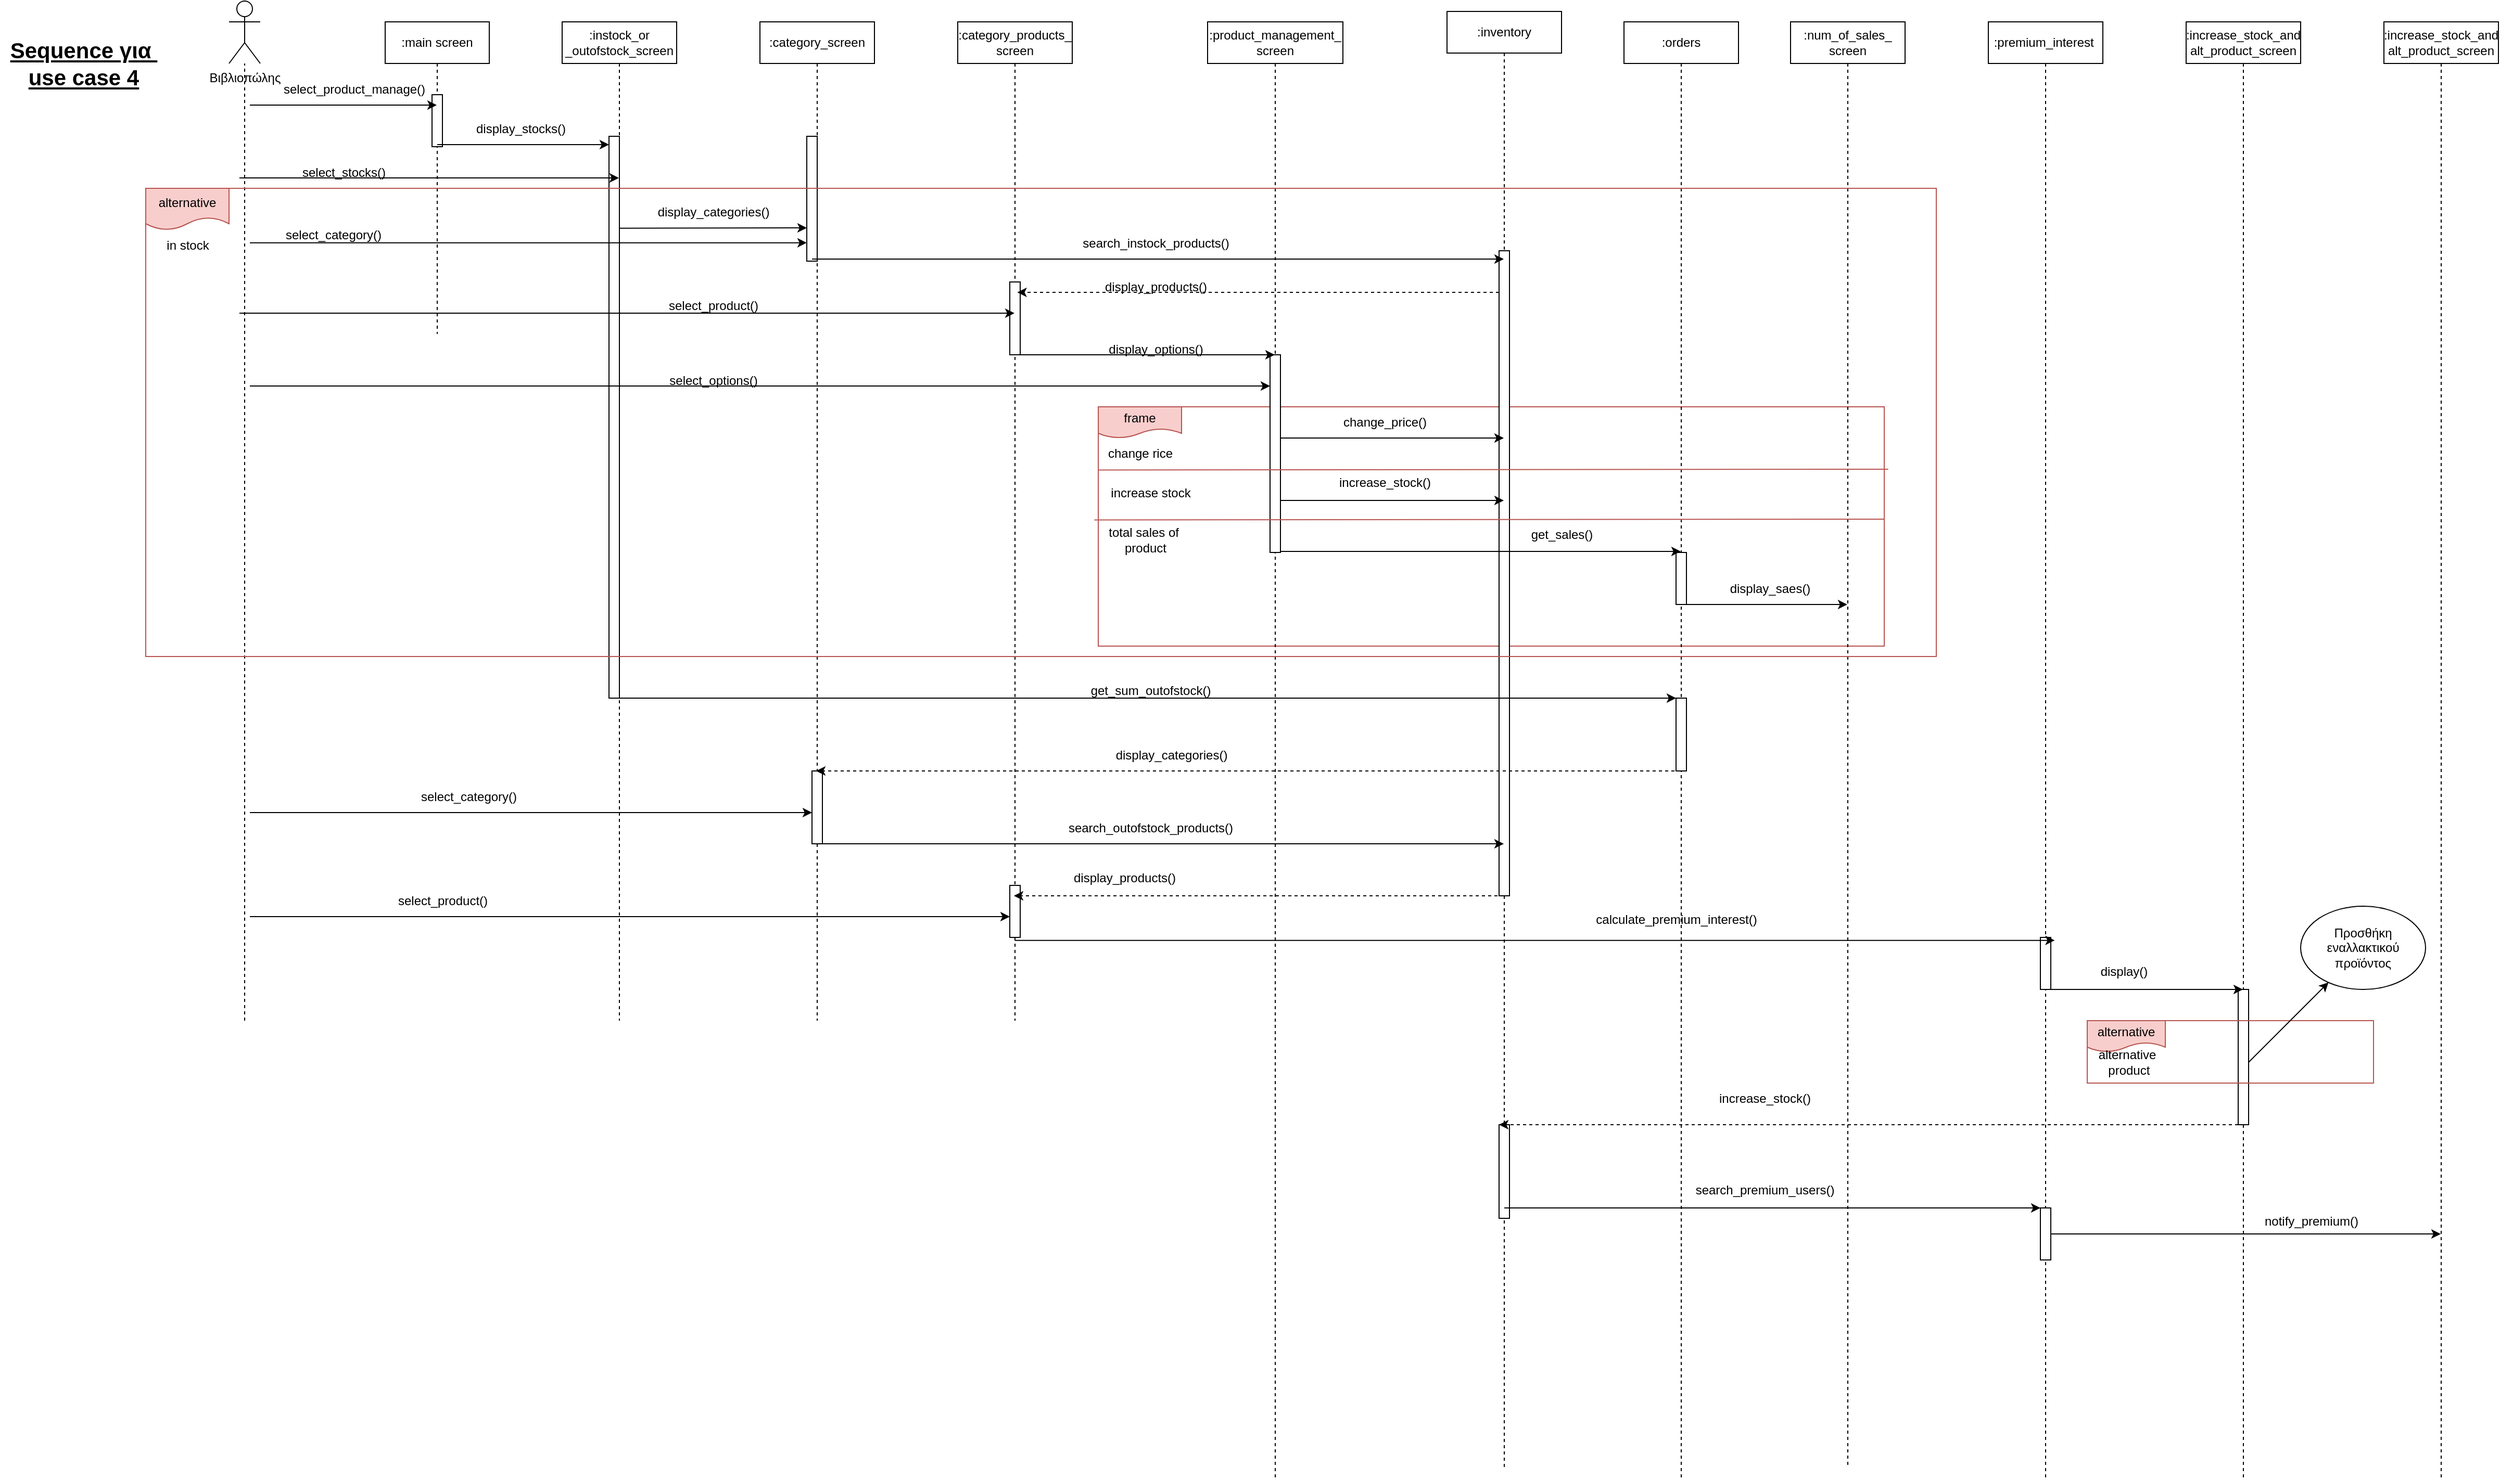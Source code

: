 <mxfile version="24.3.1" type="google">
  <diagram name="Page-1" id="2YBvvXClWsGukQMizWep">
    <mxGraphModel grid="1" page="1" gridSize="10" guides="1" tooltips="1" connect="1" arrows="1" fold="1" pageScale="1" pageWidth="850" pageHeight="1100" math="0" shadow="0">
      <root>
        <mxCell id="0" />
        <mxCell id="1" parent="0" />
        <mxCell id="bQdowKe8SfnFWz4h0gr3-12" value="" style="whiteSpace=wrap;html=1;fillColor=none;strokeColor=#B85450;" vertex="1" parent="1">
          <mxGeometry x="775" y="410" width="755" height="230" as="geometry" />
        </mxCell>
        <mxCell id="o919sSfNsZ3C_A49CXn7-11" value="" style="edgeStyle=elbowEdgeStyle;rounded=0;orthogonalLoop=1;jettySize=auto;html=1;elbow=vertical;curved=0;" edge="1" parent="1">
          <mxGeometry relative="1" as="geometry">
            <mxPoint x="310" y="238.33" as="sourcePoint" />
            <mxPoint x="495" y="237.997" as="targetPoint" />
          </mxGeometry>
        </mxCell>
        <mxCell id="aM9ryv3xv72pqoxQDRHE-1" value=":main screen" style="shape=umlLifeline;perimeter=lifelinePerimeter;whiteSpace=wrap;html=1;container=0;dropTarget=0;collapsible=0;recursiveResize=0;outlineConnect=0;portConstraint=eastwest;newEdgeStyle={&quot;edgeStyle&quot;:&quot;elbowEdgeStyle&quot;,&quot;elbow&quot;:&quot;vertical&quot;,&quot;curved&quot;:0,&quot;rounded&quot;:0};" vertex="1" parent="1">
          <mxGeometry x="90" y="40" width="100" height="300" as="geometry" />
        </mxCell>
        <mxCell id="aM9ryv3xv72pqoxQDRHE-2" value="" style="html=1;points=[];perimeter=orthogonalPerimeter;outlineConnect=0;targetShapes=umlLifeline;portConstraint=eastwest;newEdgeStyle={&quot;edgeStyle&quot;:&quot;elbowEdgeStyle&quot;,&quot;elbow&quot;:&quot;vertical&quot;,&quot;curved&quot;:0,&quot;rounded&quot;:0};" vertex="1" parent="aM9ryv3xv72pqoxQDRHE-1">
          <mxGeometry x="45" y="70" width="10" height="50" as="geometry" />
        </mxCell>
        <mxCell id="aM9ryv3xv72pqoxQDRHE-5" value=":instock_or&lt;div&gt;_outofstock_screen&lt;/div&gt;" style="shape=umlLifeline;perimeter=lifelinePerimeter;whiteSpace=wrap;html=1;container=0;dropTarget=0;collapsible=0;recursiveResize=0;outlineConnect=0;portConstraint=eastwest;newEdgeStyle={&quot;edgeStyle&quot;:&quot;elbowEdgeStyle&quot;,&quot;elbow&quot;:&quot;vertical&quot;,&quot;curved&quot;:0,&quot;rounded&quot;:0};" vertex="1" parent="1">
          <mxGeometry x="260" y="40" width="110" height="960" as="geometry" />
        </mxCell>
        <mxCell id="aM9ryv3xv72pqoxQDRHE-6" value="" style="html=1;points=[];perimeter=orthogonalPerimeter;outlineConnect=0;targetShapes=umlLifeline;portConstraint=eastwest;newEdgeStyle={&quot;edgeStyle&quot;:&quot;elbowEdgeStyle&quot;,&quot;elbow&quot;:&quot;vertical&quot;,&quot;curved&quot;:0,&quot;rounded&quot;:0};" vertex="1" parent="aM9ryv3xv72pqoxQDRHE-5">
          <mxGeometry x="45" y="110" width="10" height="540" as="geometry" />
        </mxCell>
        <mxCell id="o919sSfNsZ3C_A49CXn7-1" value="Βιβλιοπώλης" style="shape=umlActor;verticalLabelPosition=bottom;verticalAlign=top;html=1;outlineConnect=0;" vertex="1" parent="1">
          <mxGeometry x="-60" y="20" width="30" height="60" as="geometry" />
        </mxCell>
        <mxCell id="o919sSfNsZ3C_A49CXn7-4" value="" style="endArrow=none;dashed=1;html=1;rounded=0;" edge="1" parent="1" target="o919sSfNsZ3C_A49CXn7-1">
          <mxGeometry width="50" height="50" relative="1" as="geometry">
            <mxPoint x="-45" y="1000" as="sourcePoint" />
            <mxPoint x="-40" y="120" as="targetPoint" />
          </mxGeometry>
        </mxCell>
        <mxCell id="o919sSfNsZ3C_A49CXn7-5" value="" style="edgeStyle=none;orthogonalLoop=1;jettySize=auto;html=1;rounded=0;" edge="1" parent="1" target="aM9ryv3xv72pqoxQDRHE-1">
          <mxGeometry width="100" relative="1" as="geometry">
            <mxPoint x="-40" y="120" as="sourcePoint" />
            <mxPoint x="60" y="120" as="targetPoint" />
            <Array as="points" />
          </mxGeometry>
        </mxCell>
        <mxCell id="o919sSfNsZ3C_A49CXn7-6" value="select_product_manage()" style="text;html=1;align=center;verticalAlign=middle;resizable=0;points=[];autosize=1;strokeColor=none;fillColor=none;" vertex="1" parent="1">
          <mxGeometry x="-20" y="90" width="160" height="30" as="geometry" />
        </mxCell>
        <mxCell id="o919sSfNsZ3C_A49CXn7-7" value="display_stocks()" style="text;html=1;align=center;verticalAlign=middle;resizable=0;points=[];autosize=1;strokeColor=none;fillColor=none;" vertex="1" parent="1">
          <mxGeometry x="165" y="128" width="110" height="30" as="geometry" />
        </mxCell>
        <mxCell id="o919sSfNsZ3C_A49CXn7-8" value="" style="edgeStyle=none;orthogonalLoop=1;jettySize=auto;html=1;rounded=0;" edge="1" parent="1" target="aM9ryv3xv72pqoxQDRHE-6">
          <mxGeometry width="100" relative="1" as="geometry">
            <mxPoint x="140" y="158" as="sourcePoint" />
            <mxPoint x="240" y="158" as="targetPoint" />
            <Array as="points" />
          </mxGeometry>
        </mxCell>
        <mxCell id="o919sSfNsZ3C_A49CXn7-9" value="" style="edgeStyle=none;orthogonalLoop=1;jettySize=auto;html=1;rounded=0;" edge="1" parent="1" target="aM9ryv3xv72pqoxQDRHE-5">
          <mxGeometry width="100" relative="1" as="geometry">
            <mxPoint x="-50" y="190" as="sourcePoint" />
            <mxPoint x="120" y="190" as="targetPoint" />
            <Array as="points" />
          </mxGeometry>
        </mxCell>
        <mxCell id="o919sSfNsZ3C_A49CXn7-10" value="select_stocks()" style="text;html=1;align=center;verticalAlign=middle;resizable=0;points=[];autosize=1;strokeColor=none;fillColor=none;" vertex="1" parent="1">
          <mxGeometry y="170" width="100" height="30" as="geometry" />
        </mxCell>
        <mxCell id="o919sSfNsZ3C_A49CXn7-12" value="&lt;div&gt;:category_screen&lt;/div&gt;" style="shape=umlLifeline;perimeter=lifelinePerimeter;whiteSpace=wrap;html=1;container=0;dropTarget=0;collapsible=0;recursiveResize=0;outlineConnect=0;portConstraint=eastwest;newEdgeStyle={&quot;edgeStyle&quot;:&quot;elbowEdgeStyle&quot;,&quot;elbow&quot;:&quot;vertical&quot;,&quot;curved&quot;:0,&quot;rounded&quot;:0};" vertex="1" parent="1">
          <mxGeometry x="450" y="40" width="110" height="960" as="geometry" />
        </mxCell>
        <mxCell id="o919sSfNsZ3C_A49CXn7-13" value="" style="html=1;points=[];perimeter=orthogonalPerimeter;outlineConnect=0;targetShapes=umlLifeline;portConstraint=eastwest;newEdgeStyle={&quot;edgeStyle&quot;:&quot;elbowEdgeStyle&quot;,&quot;elbow&quot;:&quot;vertical&quot;,&quot;curved&quot;:0,&quot;rounded&quot;:0};" vertex="1" parent="o919sSfNsZ3C_A49CXn7-12">
          <mxGeometry x="45" y="110" width="10" height="120" as="geometry" />
        </mxCell>
        <mxCell id="bQdowKe8SfnFWz4h0gr3-25" value="" style="html=1;points=[];perimeter=orthogonalPerimeter;outlineConnect=0;targetShapes=umlLifeline;portConstraint=eastwest;newEdgeStyle={&quot;edgeStyle&quot;:&quot;elbowEdgeStyle&quot;,&quot;elbow&quot;:&quot;vertical&quot;,&quot;curved&quot;:0,&quot;rounded&quot;:0};" vertex="1" parent="o919sSfNsZ3C_A49CXn7-12">
          <mxGeometry x="50" y="720" width="10" height="70" as="geometry" />
        </mxCell>
        <mxCell id="o919sSfNsZ3C_A49CXn7-15" value="display_categories()" style="text;html=1;align=center;verticalAlign=middle;resizable=0;points=[];autosize=1;strokeColor=none;fillColor=none;" vertex="1" parent="1">
          <mxGeometry x="340" y="208" width="130" height="30" as="geometry" />
        </mxCell>
        <mxCell id="o919sSfNsZ3C_A49CXn7-16" value="" style="edgeStyle=none;orthogonalLoop=1;jettySize=auto;html=1;rounded=0;" edge="1" parent="1">
          <mxGeometry width="100" relative="1" as="geometry">
            <mxPoint x="-40" y="252.33" as="sourcePoint" />
            <mxPoint x="495" y="252.33" as="targetPoint" />
            <Array as="points" />
          </mxGeometry>
        </mxCell>
        <mxCell id="o919sSfNsZ3C_A49CXn7-17" value="select_category()" style="text;html=1;align=center;verticalAlign=middle;resizable=0;points=[];autosize=1;strokeColor=none;fillColor=none;" vertex="1" parent="1">
          <mxGeometry x="-20" y="230" width="120" height="30" as="geometry" />
        </mxCell>
        <mxCell id="o919sSfNsZ3C_A49CXn7-18" value="&lt;div&gt;:category_products_&lt;/div&gt;&lt;div&gt;screen&lt;/div&gt;" style="shape=umlLifeline;perimeter=lifelinePerimeter;whiteSpace=wrap;html=1;container=0;dropTarget=0;collapsible=0;recursiveResize=0;outlineConnect=0;portConstraint=eastwest;newEdgeStyle={&quot;edgeStyle&quot;:&quot;elbowEdgeStyle&quot;,&quot;elbow&quot;:&quot;vertical&quot;,&quot;curved&quot;:0,&quot;rounded&quot;:0};" vertex="1" parent="1">
          <mxGeometry x="640" y="40" width="110" height="960" as="geometry" />
        </mxCell>
        <mxCell id="o919sSfNsZ3C_A49CXn7-19" value="" style="html=1;points=[];perimeter=orthogonalPerimeter;outlineConnect=0;targetShapes=umlLifeline;portConstraint=eastwest;newEdgeStyle={&quot;edgeStyle&quot;:&quot;elbowEdgeStyle&quot;,&quot;elbow&quot;:&quot;vertical&quot;,&quot;curved&quot;:0,&quot;rounded&quot;:0};" vertex="1" parent="o919sSfNsZ3C_A49CXn7-18">
          <mxGeometry x="50" y="250" width="10" height="70" as="geometry" />
        </mxCell>
        <mxCell id="bQdowKe8SfnFWz4h0gr3-34" value="" style="html=1;points=[];perimeter=orthogonalPerimeter;outlineConnect=0;targetShapes=umlLifeline;portConstraint=eastwest;newEdgeStyle={&quot;edgeStyle&quot;:&quot;elbowEdgeStyle&quot;,&quot;elbow&quot;:&quot;vertical&quot;,&quot;curved&quot;:0,&quot;rounded&quot;:0};" vertex="1" parent="o919sSfNsZ3C_A49CXn7-18">
          <mxGeometry x="50" y="830" width="10" height="50" as="geometry" />
        </mxCell>
        <mxCell id="o919sSfNsZ3C_A49CXn7-21" value="&lt;div&gt;:product_management_&lt;/div&gt;&lt;div&gt;screen&lt;/div&gt;" style="shape=umlLifeline;perimeter=lifelinePerimeter;whiteSpace=wrap;html=1;container=0;dropTarget=0;collapsible=0;recursiveResize=0;outlineConnect=0;portConstraint=eastwest;newEdgeStyle={&quot;edgeStyle&quot;:&quot;elbowEdgeStyle&quot;,&quot;elbow&quot;:&quot;vertical&quot;,&quot;curved&quot;:0,&quot;rounded&quot;:0};" vertex="1" parent="1">
          <mxGeometry x="880" y="40" width="130" height="1400" as="geometry" />
        </mxCell>
        <mxCell id="o919sSfNsZ3C_A49CXn7-22" value="" style="html=1;points=[];perimeter=orthogonalPerimeter;outlineConnect=0;targetShapes=umlLifeline;portConstraint=eastwest;newEdgeStyle={&quot;edgeStyle&quot;:&quot;elbowEdgeStyle&quot;,&quot;elbow&quot;:&quot;vertical&quot;,&quot;curved&quot;:0,&quot;rounded&quot;:0};" vertex="1" parent="o919sSfNsZ3C_A49CXn7-21">
          <mxGeometry x="60" y="320" width="10" height="190" as="geometry" />
        </mxCell>
        <mxCell id="o919sSfNsZ3C_A49CXn7-24" value="&lt;div&gt;:inventory&lt;/div&gt;" style="shape=umlLifeline;perimeter=lifelinePerimeter;whiteSpace=wrap;html=1;container=0;dropTarget=0;collapsible=0;recursiveResize=0;outlineConnect=0;portConstraint=eastwest;newEdgeStyle={&quot;edgeStyle&quot;:&quot;elbowEdgeStyle&quot;,&quot;elbow&quot;:&quot;vertical&quot;,&quot;curved&quot;:0,&quot;rounded&quot;:0};" vertex="1" parent="1">
          <mxGeometry x="1110" y="30" width="110" height="1400" as="geometry" />
        </mxCell>
        <mxCell id="o919sSfNsZ3C_A49CXn7-25" value="" style="html=1;points=[];perimeter=orthogonalPerimeter;outlineConnect=0;targetShapes=umlLifeline;portConstraint=eastwest;newEdgeStyle={&quot;edgeStyle&quot;:&quot;elbowEdgeStyle&quot;,&quot;elbow&quot;:&quot;vertical&quot;,&quot;curved&quot;:0,&quot;rounded&quot;:0};" vertex="1" parent="o919sSfNsZ3C_A49CXn7-24">
          <mxGeometry x="50" y="230" width="10" height="620" as="geometry" />
        </mxCell>
        <mxCell id="bQdowKe8SfnFWz4h0gr3-56" value="" style="html=1;points=[];perimeter=orthogonalPerimeter;outlineConnect=0;targetShapes=umlLifeline;portConstraint=eastwest;newEdgeStyle={&quot;edgeStyle&quot;:&quot;elbowEdgeStyle&quot;,&quot;elbow&quot;:&quot;vertical&quot;,&quot;curved&quot;:0,&quot;rounded&quot;:0};" vertex="1" parent="o919sSfNsZ3C_A49CXn7-24">
          <mxGeometry x="50" y="1070" width="10" height="90" as="geometry" />
        </mxCell>
        <mxCell id="o919sSfNsZ3C_A49CXn7-27" value="" style="edgeStyle=none;orthogonalLoop=1;jettySize=auto;html=1;rounded=0;" edge="1" parent="1">
          <mxGeometry width="100" relative="1" as="geometry">
            <mxPoint x="500" y="268" as="sourcePoint" />
            <mxPoint x="1164.5" y="268" as="targetPoint" />
            <Array as="points" />
          </mxGeometry>
        </mxCell>
        <mxCell id="o919sSfNsZ3C_A49CXn7-28" value="search_instock_products()" style="text;html=1;align=center;verticalAlign=middle;resizable=0;points=[];autosize=1;strokeColor=none;fillColor=none;" vertex="1" parent="1">
          <mxGeometry x="750" y="238" width="160" height="30" as="geometry" />
        </mxCell>
        <mxCell id="o919sSfNsZ3C_A49CXn7-29" value="" style="edgeStyle=none;orthogonalLoop=1;jettySize=auto;html=1;rounded=0;dashed=1;" edge="1" parent="1" source="o919sSfNsZ3C_A49CXn7-25">
          <mxGeometry width="100" relative="1" as="geometry">
            <mxPoint x="1072.75" y="300" as="sourcePoint" />
            <mxPoint x="697.25" y="300" as="targetPoint" />
            <Array as="points" />
          </mxGeometry>
        </mxCell>
        <mxCell id="o919sSfNsZ3C_A49CXn7-30" value="display_products()" style="text;html=1;align=center;verticalAlign=middle;resizable=0;points=[];autosize=1;strokeColor=none;fillColor=none;" vertex="1" parent="1">
          <mxGeometry x="770" y="280" width="120" height="30" as="geometry" />
        </mxCell>
        <mxCell id="o919sSfNsZ3C_A49CXn7-31" value="" style="edgeStyle=none;orthogonalLoop=1;jettySize=auto;html=1;rounded=0;" edge="1" parent="1" target="o919sSfNsZ3C_A49CXn7-18">
          <mxGeometry width="100" relative="1" as="geometry">
            <mxPoint x="-50" y="320" as="sourcePoint" />
            <mxPoint x="490" y="320" as="targetPoint" />
            <Array as="points" />
          </mxGeometry>
        </mxCell>
        <mxCell id="o919sSfNsZ3C_A49CXn7-32" value="select_product()" style="text;html=1;align=center;verticalAlign=middle;resizable=0;points=[];autosize=1;strokeColor=none;fillColor=none;" vertex="1" parent="1">
          <mxGeometry x="350" y="298" width="110" height="30" as="geometry" />
        </mxCell>
        <mxCell id="o919sSfNsZ3C_A49CXn7-33" value="" style="edgeStyle=none;orthogonalLoop=1;jettySize=auto;html=1;rounded=0;" edge="1" parent="1" target="o919sSfNsZ3C_A49CXn7-21">
          <mxGeometry width="100" relative="1" as="geometry">
            <mxPoint x="690" y="360" as="sourcePoint" />
            <mxPoint x="790" y="360" as="targetPoint" />
            <Array as="points" />
          </mxGeometry>
        </mxCell>
        <mxCell id="o919sSfNsZ3C_A49CXn7-34" value="display_options()" style="text;html=1;align=center;verticalAlign=middle;resizable=0;points=[];autosize=1;strokeColor=none;fillColor=none;" vertex="1" parent="1">
          <mxGeometry x="775" y="340" width="110" height="30" as="geometry" />
        </mxCell>
        <mxCell id="o919sSfNsZ3C_A49CXn7-35" value="" style="edgeStyle=none;orthogonalLoop=1;jettySize=auto;html=1;rounded=0;" edge="1" parent="1" target="o919sSfNsZ3C_A49CXn7-22">
          <mxGeometry width="100" relative="1" as="geometry">
            <mxPoint x="-40" y="390" as="sourcePoint" />
            <mxPoint x="650" y="380" as="targetPoint" />
            <Array as="points" />
          </mxGeometry>
        </mxCell>
        <mxCell id="o919sSfNsZ3C_A49CXn7-36" value="select_options()" style="text;html=1;align=center;verticalAlign=middle;resizable=0;points=[];autosize=1;strokeColor=none;fillColor=none;" vertex="1" parent="1">
          <mxGeometry x="350" y="370" width="110" height="30" as="geometry" />
        </mxCell>
        <mxCell id="o919sSfNsZ3C_A49CXn7-37" value="&lt;div&gt;:orders&lt;/div&gt;" style="shape=umlLifeline;perimeter=lifelinePerimeter;whiteSpace=wrap;html=1;container=0;dropTarget=0;collapsible=0;recursiveResize=0;outlineConnect=0;portConstraint=eastwest;newEdgeStyle={&quot;edgeStyle&quot;:&quot;elbowEdgeStyle&quot;,&quot;elbow&quot;:&quot;vertical&quot;,&quot;curved&quot;:0,&quot;rounded&quot;:0};" vertex="1" parent="1">
          <mxGeometry x="1280" y="40" width="110" height="1400" as="geometry" />
        </mxCell>
        <mxCell id="o919sSfNsZ3C_A49CXn7-38" value="" style="html=1;points=[];perimeter=orthogonalPerimeter;outlineConnect=0;targetShapes=umlLifeline;portConstraint=eastwest;newEdgeStyle={&quot;edgeStyle&quot;:&quot;elbowEdgeStyle&quot;,&quot;elbow&quot;:&quot;vertical&quot;,&quot;curved&quot;:0,&quot;rounded&quot;:0};" vertex="1" parent="o919sSfNsZ3C_A49CXn7-37">
          <mxGeometry x="50" y="510" width="10" height="50" as="geometry" />
        </mxCell>
        <mxCell id="bQdowKe8SfnFWz4h0gr3-24" value="" style="html=1;points=[];perimeter=orthogonalPerimeter;outlineConnect=0;targetShapes=umlLifeline;portConstraint=eastwest;newEdgeStyle={&quot;edgeStyle&quot;:&quot;elbowEdgeStyle&quot;,&quot;elbow&quot;:&quot;vertical&quot;,&quot;curved&quot;:0,&quot;rounded&quot;:0};" vertex="1" parent="o919sSfNsZ3C_A49CXn7-37">
          <mxGeometry x="50" y="650" width="10" height="70" as="geometry" />
        </mxCell>
        <mxCell id="o919sSfNsZ3C_A49CXn7-40" value="" style="edgeStyle=none;orthogonalLoop=1;jettySize=auto;html=1;rounded=0;" edge="1" parent="1" source="aM9ryv3xv72pqoxQDRHE-5" target="bQdowKe8SfnFWz4h0gr3-24">
          <mxGeometry width="100" relative="1" as="geometry">
            <mxPoint x="694.5" y="690" as="sourcePoint" />
            <mxPoint x="1264.5" y="690" as="targetPoint" />
            <Array as="points" />
          </mxGeometry>
        </mxCell>
        <mxCell id="o919sSfNsZ3C_A49CXn7-41" value="get_sum_outofstock()" style="text;html=1;align=center;verticalAlign=middle;resizable=0;points=[];autosize=1;strokeColor=none;fillColor=none;" vertex="1" parent="1">
          <mxGeometry x="755" y="668" width="140" height="30" as="geometry" />
        </mxCell>
        <mxCell id="bQdowKe8SfnFWz4h0gr3-1" value="" style="edgeStyle=none;orthogonalLoop=1;jettySize=auto;html=1;rounded=0;" edge="1" parent="1" target="o919sSfNsZ3C_A49CXn7-24">
          <mxGeometry width="100" relative="1" as="geometry">
            <mxPoint x="950" y="440" as="sourcePoint" />
            <mxPoint x="1050" y="440" as="targetPoint" />
            <Array as="points" />
          </mxGeometry>
        </mxCell>
        <mxCell id="bQdowKe8SfnFWz4h0gr3-2" value="change_price()" style="text;html=1;align=center;verticalAlign=middle;resizable=0;points=[];autosize=1;strokeColor=none;fillColor=none;" vertex="1" parent="1">
          <mxGeometry x="1000" y="410" width="100" height="30" as="geometry" />
        </mxCell>
        <mxCell id="bQdowKe8SfnFWz4h0gr3-3" value="" style="edgeStyle=none;orthogonalLoop=1;jettySize=auto;html=1;rounded=0;" edge="1" parent="1" target="o919sSfNsZ3C_A49CXn7-24">
          <mxGeometry width="100" relative="1" as="geometry">
            <mxPoint x="950" y="500" as="sourcePoint" />
            <mxPoint x="1050" y="500" as="targetPoint" />
            <Array as="points" />
          </mxGeometry>
        </mxCell>
        <mxCell id="bQdowKe8SfnFWz4h0gr3-4" value="increase_stock()" style="text;html=1;align=center;verticalAlign=middle;resizable=0;points=[];autosize=1;strokeColor=none;fillColor=none;" vertex="1" parent="1">
          <mxGeometry x="995" y="468" width="110" height="30" as="geometry" />
        </mxCell>
        <mxCell id="bQdowKe8SfnFWz4h0gr3-5" value="" style="edgeStyle=none;orthogonalLoop=1;jettySize=auto;html=1;rounded=0;" edge="1" parent="1" target="o919sSfNsZ3C_A49CXn7-37">
          <mxGeometry width="100" relative="1" as="geometry">
            <mxPoint x="950" y="549" as="sourcePoint" />
            <mxPoint x="1050" y="549" as="targetPoint" />
            <Array as="points" />
          </mxGeometry>
        </mxCell>
        <mxCell id="bQdowKe8SfnFWz4h0gr3-6" value="get_sales()" style="text;html=1;align=center;verticalAlign=middle;resizable=0;points=[];autosize=1;strokeColor=none;fillColor=none;" vertex="1" parent="1">
          <mxGeometry x="1180" y="518" width="80" height="30" as="geometry" />
        </mxCell>
        <mxCell id="bQdowKe8SfnFWz4h0gr3-7" value="&lt;div&gt;:num_of_sales_&lt;/div&gt;&lt;div&gt;screen&lt;/div&gt;" style="shape=umlLifeline;perimeter=lifelinePerimeter;whiteSpace=wrap;html=1;container=0;dropTarget=0;collapsible=0;recursiveResize=0;outlineConnect=0;portConstraint=eastwest;newEdgeStyle={&quot;edgeStyle&quot;:&quot;elbowEdgeStyle&quot;,&quot;elbow&quot;:&quot;vertical&quot;,&quot;curved&quot;:0,&quot;rounded&quot;:0};" vertex="1" parent="1">
          <mxGeometry x="1440" y="40" width="110" height="1390" as="geometry" />
        </mxCell>
        <mxCell id="bQdowKe8SfnFWz4h0gr3-10" value="" style="edgeStyle=none;orthogonalLoop=1;jettySize=auto;html=1;rounded=0;" edge="1" parent="1">
          <mxGeometry width="100" relative="1" as="geometry">
            <mxPoint x="1340" y="600" as="sourcePoint" />
            <mxPoint x="1494.5" y="600" as="targetPoint" />
            <Array as="points" />
          </mxGeometry>
        </mxCell>
        <mxCell id="bQdowKe8SfnFWz4h0gr3-11" value="display_saes()" style="text;html=1;align=center;verticalAlign=middle;resizable=0;points=[];autosize=1;strokeColor=none;fillColor=none;" vertex="1" parent="1">
          <mxGeometry x="1370" y="570" width="100" height="30" as="geometry" />
        </mxCell>
        <mxCell id="bQdowKe8SfnFWz4h0gr3-13" value="frame" style="shape=document;whiteSpace=wrap;html=1;boundedLbl=1;fillColor=#f8cecc;strokeColor=#b85450;" vertex="1" parent="1">
          <mxGeometry x="775" y="410" width="80" height="30" as="geometry" />
        </mxCell>
        <mxCell id="bQdowKe8SfnFWz4h0gr3-14" value="change rice" style="text;html=1;align=center;verticalAlign=middle;resizable=0;points=[];autosize=1;strokeColor=none;fillColor=none;" vertex="1" parent="1">
          <mxGeometry x="770" y="440" width="90" height="30" as="geometry" />
        </mxCell>
        <mxCell id="bQdowKe8SfnFWz4h0gr3-15" value="increase stock" style="text;html=1;align=center;verticalAlign=middle;resizable=0;points=[];autosize=1;strokeColor=none;fillColor=none;" vertex="1" parent="1">
          <mxGeometry x="775" y="478" width="100" height="30" as="geometry" />
        </mxCell>
        <mxCell id="bQdowKe8SfnFWz4h0gr3-16" value="total sales of&amp;nbsp;&lt;div&gt;product&lt;/div&gt;" style="text;html=1;align=center;verticalAlign=middle;resizable=0;points=[];autosize=1;strokeColor=none;fillColor=none;" vertex="1" parent="1">
          <mxGeometry x="775" y="518" width="90" height="40" as="geometry" />
        </mxCell>
        <mxCell id="bQdowKe8SfnFWz4h0gr3-17" value="" style="endArrow=none;html=1;rounded=0;entryX=1.005;entryY=0.301;entryDx=0;entryDy=0;entryPerimeter=0;strokeColor=#B85450;" edge="1" parent="1">
          <mxGeometry width="50" height="50" relative="1" as="geometry">
            <mxPoint x="775" y="470.77" as="sourcePoint" />
            <mxPoint x="1533.775" y="470" as="targetPoint" />
          </mxGeometry>
        </mxCell>
        <mxCell id="bQdowKe8SfnFWz4h0gr3-18" value="" style="endArrow=none;html=1;rounded=0;entryX=1.005;entryY=0.301;entryDx=0;entryDy=0;entryPerimeter=0;strokeColor=#B85450;" edge="1" parent="1">
          <mxGeometry width="50" height="50" relative="1" as="geometry">
            <mxPoint x="771.22" y="518.77" as="sourcePoint" />
            <mxPoint x="1529.995" y="518" as="targetPoint" />
          </mxGeometry>
        </mxCell>
        <mxCell id="bQdowKe8SfnFWz4h0gr3-19" value="" style="whiteSpace=wrap;html=1;fillColor=none;strokeColor=#B85450;" vertex="1" parent="1">
          <mxGeometry x="-140" y="200" width="1720" height="450" as="geometry" />
        </mxCell>
        <mxCell id="bQdowKe8SfnFWz4h0gr3-21" value="alternative" style="shape=document;whiteSpace=wrap;html=1;boundedLbl=1;fillColor=#f8cecc;strokeColor=#b85450;" vertex="1" parent="1">
          <mxGeometry x="-140" y="200" width="80" height="40" as="geometry" />
        </mxCell>
        <mxCell id="bQdowKe8SfnFWz4h0gr3-22" value="in stock" style="text;html=1;align=center;verticalAlign=middle;resizable=0;points=[];autosize=1;strokeColor=none;fillColor=none;" vertex="1" parent="1">
          <mxGeometry x="-130" y="240" width="60" height="30" as="geometry" />
        </mxCell>
        <mxCell id="bQdowKe8SfnFWz4h0gr3-26" value="" style="edgeStyle=none;orthogonalLoop=1;jettySize=auto;html=1;rounded=0;dashed=1;" edge="1" parent="1">
          <mxGeometry width="100" relative="1" as="geometry">
            <mxPoint x="1334.5" y="760" as="sourcePoint" />
            <mxPoint x="503.962" y="760" as="targetPoint" />
            <Array as="points" />
          </mxGeometry>
        </mxCell>
        <mxCell id="bQdowKe8SfnFWz4h0gr3-27" value="display_categories()" style="text;html=1;align=center;verticalAlign=middle;resizable=0;points=[];autosize=1;strokeColor=none;fillColor=none;" vertex="1" parent="1">
          <mxGeometry x="780" y="730" width="130" height="30" as="geometry" />
        </mxCell>
        <mxCell id="bQdowKe8SfnFWz4h0gr3-30" value="" style="edgeStyle=none;orthogonalLoop=1;jettySize=auto;html=1;rounded=0;" edge="1" parent="1" target="bQdowKe8SfnFWz4h0gr3-25">
          <mxGeometry width="100" relative="1" as="geometry">
            <mxPoint x="-40" y="800" as="sourcePoint" />
            <mxPoint x="100" y="810" as="targetPoint" />
            <Array as="points" />
          </mxGeometry>
        </mxCell>
        <mxCell id="bQdowKe8SfnFWz4h0gr3-31" value="select_category()" style="text;html=1;align=center;verticalAlign=middle;resizable=0;points=[];autosize=1;strokeColor=none;fillColor=none;" vertex="1" parent="1">
          <mxGeometry x="110" y="770" width="120" height="30" as="geometry" />
        </mxCell>
        <mxCell id="bQdowKe8SfnFWz4h0gr3-32" value="" style="edgeStyle=none;orthogonalLoop=1;jettySize=auto;html=1;rounded=0;" edge="1" parent="1" target="o919sSfNsZ3C_A49CXn7-24">
          <mxGeometry width="100" relative="1" as="geometry">
            <mxPoint x="510" y="830" as="sourcePoint" />
            <mxPoint x="610" y="830" as="targetPoint" />
            <Array as="points" />
          </mxGeometry>
        </mxCell>
        <mxCell id="bQdowKe8SfnFWz4h0gr3-33" value="search_outofstock_products()" style="text;html=1;align=center;verticalAlign=middle;resizable=0;points=[];autosize=1;strokeColor=none;fillColor=none;" vertex="1" parent="1">
          <mxGeometry x="735" y="800" width="180" height="30" as="geometry" />
        </mxCell>
        <mxCell id="bQdowKe8SfnFWz4h0gr3-35" value="" style="edgeStyle=none;orthogonalLoop=1;jettySize=auto;html=1;rounded=0;dashed=1;" edge="1" parent="1">
          <mxGeometry width="100" relative="1" as="geometry">
            <mxPoint x="1164.5" y="880" as="sourcePoint" />
            <mxPoint x="693.962" y="880" as="targetPoint" />
            <Array as="points" />
          </mxGeometry>
        </mxCell>
        <mxCell id="bQdowKe8SfnFWz4h0gr3-36" value="display_products()" style="text;html=1;align=center;verticalAlign=middle;resizable=0;points=[];autosize=1;strokeColor=none;fillColor=none;" vertex="1" parent="1">
          <mxGeometry x="740" y="848" width="120" height="30" as="geometry" />
        </mxCell>
        <mxCell id="bQdowKe8SfnFWz4h0gr3-37" value="" style="edgeStyle=none;orthogonalLoop=1;jettySize=auto;html=1;rounded=0;" edge="1" parent="1" target="bQdowKe8SfnFWz4h0gr3-34">
          <mxGeometry width="100" relative="1" as="geometry">
            <mxPoint x="-40" y="900" as="sourcePoint" />
            <mxPoint x="470" y="890" as="targetPoint" />
            <Array as="points" />
          </mxGeometry>
        </mxCell>
        <mxCell id="bQdowKe8SfnFWz4h0gr3-38" value="select_product()" style="text;html=1;align=center;verticalAlign=middle;resizable=0;points=[];autosize=1;strokeColor=none;fillColor=none;" vertex="1" parent="1">
          <mxGeometry x="90" y="870" width="110" height="30" as="geometry" />
        </mxCell>
        <mxCell id="bQdowKe8SfnFWz4h0gr3-39" value="&lt;div&gt;:premium_interest&amp;nbsp;&lt;/div&gt;" style="shape=umlLifeline;perimeter=lifelinePerimeter;whiteSpace=wrap;html=1;container=0;dropTarget=0;collapsible=0;recursiveResize=0;outlineConnect=0;portConstraint=eastwest;newEdgeStyle={&quot;edgeStyle&quot;:&quot;elbowEdgeStyle&quot;,&quot;elbow&quot;:&quot;vertical&quot;,&quot;curved&quot;:0,&quot;rounded&quot;:0};" vertex="1" parent="1">
          <mxGeometry x="1630" y="40" width="110" height="1400" as="geometry" />
        </mxCell>
        <mxCell id="bQdowKe8SfnFWz4h0gr3-41" value="" style="html=1;points=[];perimeter=orthogonalPerimeter;outlineConnect=0;targetShapes=umlLifeline;portConstraint=eastwest;newEdgeStyle={&quot;edgeStyle&quot;:&quot;elbowEdgeStyle&quot;,&quot;elbow&quot;:&quot;vertical&quot;,&quot;curved&quot;:0,&quot;rounded&quot;:0};" vertex="1" parent="bQdowKe8SfnFWz4h0gr3-39">
          <mxGeometry x="50" y="880" width="10" height="50" as="geometry" />
        </mxCell>
        <mxCell id="bQdowKe8SfnFWz4h0gr3-60" value="" style="html=1;points=[];perimeter=orthogonalPerimeter;outlineConnect=0;targetShapes=umlLifeline;portConstraint=eastwest;newEdgeStyle={&quot;edgeStyle&quot;:&quot;elbowEdgeStyle&quot;,&quot;elbow&quot;:&quot;vertical&quot;,&quot;curved&quot;:0,&quot;rounded&quot;:0};" vertex="1" parent="bQdowKe8SfnFWz4h0gr3-39">
          <mxGeometry x="50" y="1140" width="10" height="50" as="geometry" />
        </mxCell>
        <mxCell id="bQdowKe8SfnFWz4h0gr3-42" value="" style="edgeStyle=none;orthogonalLoop=1;jettySize=auto;html=1;rounded=0;entryX=1.377;entryY=0.057;entryDx=0;entryDy=0;entryPerimeter=0;" edge="1" parent="1" source="o919sSfNsZ3C_A49CXn7-18" target="bQdowKe8SfnFWz4h0gr3-41">
          <mxGeometry width="100" relative="1" as="geometry">
            <mxPoint x="820" y="920" as="sourcePoint" />
            <mxPoint x="920" y="920" as="targetPoint" />
            <Array as="points" />
          </mxGeometry>
        </mxCell>
        <mxCell id="bQdowKe8SfnFWz4h0gr3-43" value="calculate_premium_interest()" style="text;html=1;align=center;verticalAlign=middle;resizable=0;points=[];autosize=1;strokeColor=none;fillColor=none;" vertex="1" parent="1">
          <mxGeometry x="1240" y="888" width="180" height="30" as="geometry" />
        </mxCell>
        <mxCell id="bQdowKe8SfnFWz4h0gr3-45" value="&lt;div&gt;:increase_stock_and&lt;/div&gt;&lt;div&gt;alt_product_screen&lt;/div&gt;" style="shape=umlLifeline;perimeter=lifelinePerimeter;whiteSpace=wrap;html=1;container=0;dropTarget=0;collapsible=0;recursiveResize=0;outlineConnect=0;portConstraint=eastwest;newEdgeStyle={&quot;edgeStyle&quot;:&quot;elbowEdgeStyle&quot;,&quot;elbow&quot;:&quot;vertical&quot;,&quot;curved&quot;:0,&quot;rounded&quot;:0};" vertex="1" parent="1">
          <mxGeometry x="1820" y="40" width="110" height="1400" as="geometry" />
        </mxCell>
        <mxCell id="bQdowKe8SfnFWz4h0gr3-46" value="" style="html=1;points=[];perimeter=orthogonalPerimeter;outlineConnect=0;targetShapes=umlLifeline;portConstraint=eastwest;newEdgeStyle={&quot;edgeStyle&quot;:&quot;elbowEdgeStyle&quot;,&quot;elbow&quot;:&quot;vertical&quot;,&quot;curved&quot;:0,&quot;rounded&quot;:0};" vertex="1" parent="bQdowKe8SfnFWz4h0gr3-45">
          <mxGeometry x="50" y="930" width="10" height="130" as="geometry" />
        </mxCell>
        <mxCell id="bQdowKe8SfnFWz4h0gr3-48" value="" style="edgeStyle=none;orthogonalLoop=1;jettySize=auto;html=1;rounded=0;" edge="1" parent="1" target="bQdowKe8SfnFWz4h0gr3-45">
          <mxGeometry width="100" relative="1" as="geometry">
            <mxPoint x="1690" y="970" as="sourcePoint" />
            <mxPoint x="1790" y="970" as="targetPoint" />
            <Array as="points" />
          </mxGeometry>
        </mxCell>
        <mxCell id="bQdowKe8SfnFWz4h0gr3-49" value="display()" style="text;html=1;align=center;verticalAlign=middle;resizable=0;points=[];autosize=1;strokeColor=none;fillColor=none;" vertex="1" parent="1">
          <mxGeometry x="1725" y="938" width="70" height="30" as="geometry" />
        </mxCell>
        <mxCell id="bQdowKe8SfnFWz4h0gr3-50" value="" style="whiteSpace=wrap;html=1;fillColor=none;strokeColor=#B85450;" vertex="1" parent="1">
          <mxGeometry x="1725" y="1000" width="275" height="60" as="geometry" />
        </mxCell>
        <mxCell id="bQdowKe8SfnFWz4h0gr3-51" value="" style="endArrow=classic;html=1;rounded=0;" edge="1" parent="1" target="bQdowKe8SfnFWz4h0gr3-52">
          <mxGeometry width="50" height="50" relative="1" as="geometry">
            <mxPoint x="1880" y="1040" as="sourcePoint" />
            <mxPoint x="1990" y="930" as="targetPoint" />
          </mxGeometry>
        </mxCell>
        <mxCell id="bQdowKe8SfnFWz4h0gr3-52" value="Προσθήκη εναλλακτικού προϊόντος" style="ellipse;whiteSpace=wrap;html=1;" vertex="1" parent="1">
          <mxGeometry x="1930" y="890" width="120" height="80" as="geometry" />
        </mxCell>
        <mxCell id="bQdowKe8SfnFWz4h0gr3-54" value="alternative" style="shape=document;whiteSpace=wrap;html=1;boundedLbl=1;fillColor=#f8cecc;strokeColor=#b85450;" vertex="1" parent="1">
          <mxGeometry x="1725" y="1000" width="75" height="30" as="geometry" />
        </mxCell>
        <mxCell id="bQdowKe8SfnFWz4h0gr3-55" value="alternative&lt;div&gt;&amp;nbsp;product&lt;/div&gt;" style="text;html=1;align=center;verticalAlign=middle;resizable=0;points=[];autosize=1;strokeColor=none;fillColor=none;" vertex="1" parent="1">
          <mxGeometry x="1722.5" y="1020" width="80" height="40" as="geometry" />
        </mxCell>
        <mxCell id="bQdowKe8SfnFWz4h0gr3-57" value="" style="edgeStyle=none;orthogonalLoop=1;jettySize=auto;html=1;rounded=0;dashed=1;" edge="1" parent="1" source="bQdowKe8SfnFWz4h0gr3-46">
          <mxGeometry width="100" relative="1" as="geometry">
            <mxPoint x="1376.04" y="1100" as="sourcePoint" />
            <mxPoint x="1160.002" y="1100" as="targetPoint" />
            <Array as="points" />
          </mxGeometry>
        </mxCell>
        <mxCell id="bQdowKe8SfnFWz4h0gr3-58" value="increase_stock()" style="text;html=1;align=center;verticalAlign=middle;resizable=0;points=[];autosize=1;strokeColor=none;fillColor=none;" vertex="1" parent="1">
          <mxGeometry x="1360" y="1060" width="110" height="30" as="geometry" />
        </mxCell>
        <mxCell id="bQdowKe8SfnFWz4h0gr3-61" value="" style="edgeStyle=none;orthogonalLoop=1;jettySize=auto;html=1;rounded=0;" edge="1" parent="1" source="o919sSfNsZ3C_A49CXn7-24" target="bQdowKe8SfnFWz4h0gr3-60">
          <mxGeometry width="100" relative="1" as="geometry">
            <mxPoint x="1480" y="1180" as="sourcePoint" />
            <mxPoint x="1580" y="1180" as="targetPoint" />
            <Array as="points" />
          </mxGeometry>
        </mxCell>
        <mxCell id="bQdowKe8SfnFWz4h0gr3-62" value="search_premium_users()" style="text;html=1;align=center;verticalAlign=middle;resizable=0;points=[];autosize=1;strokeColor=none;fillColor=none;" vertex="1" parent="1">
          <mxGeometry x="1335" y="1148" width="160" height="30" as="geometry" />
        </mxCell>
        <mxCell id="bQdowKe8SfnFWz4h0gr3-63" value="&lt;div&gt;:increase_stock_and&lt;/div&gt;&lt;div&gt;alt_product_screen&lt;/div&gt;" style="shape=umlLifeline;perimeter=lifelinePerimeter;whiteSpace=wrap;html=1;container=0;dropTarget=0;collapsible=0;recursiveResize=0;outlineConnect=0;portConstraint=eastwest;newEdgeStyle={&quot;edgeStyle&quot;:&quot;elbowEdgeStyle&quot;,&quot;elbow&quot;:&quot;vertical&quot;,&quot;curved&quot;:0,&quot;rounded&quot;:0};" vertex="1" parent="1">
          <mxGeometry x="2010" y="40" width="110" height="1400" as="geometry" />
        </mxCell>
        <mxCell id="bQdowKe8SfnFWz4h0gr3-66" value="" style="edgeStyle=none;orthogonalLoop=1;jettySize=auto;html=1;rounded=0;" edge="1" parent="1" source="bQdowKe8SfnFWz4h0gr3-60" target="bQdowKe8SfnFWz4h0gr3-63">
          <mxGeometry width="100" relative="1" as="geometry">
            <mxPoint x="1710" y="1220" as="sourcePoint" />
            <mxPoint x="1810" y="1220" as="targetPoint" />
            <Array as="points" />
          </mxGeometry>
        </mxCell>
        <mxCell id="bQdowKe8SfnFWz4h0gr3-67" value="notify_premium()" style="text;html=1;align=center;verticalAlign=middle;resizable=0;points=[];autosize=1;strokeColor=none;fillColor=none;" vertex="1" parent="1">
          <mxGeometry x="1885" y="1178" width="110" height="30" as="geometry" />
        </mxCell>
        <mxCell id="Z6IXeYSmir4gkSd4uRqk-1" value="&lt;font style=&quot;font-size: 21px;&quot;&gt;&lt;u&gt;&lt;b&gt;Sequence για&amp;nbsp;&lt;/b&gt;&lt;/u&gt;&lt;/font&gt;&lt;div style=&quot;font-size: 21px;&quot;&gt;&lt;font style=&quot;font-size: 21px;&quot;&gt;&lt;u&gt;&lt;b&gt;use case 4&lt;/b&gt;&lt;/u&gt;&lt;/font&gt;&lt;/div&gt;" style="text;html=1;align=center;verticalAlign=middle;resizable=0;points=[];autosize=1;strokeColor=none;fillColor=none;" vertex="1" parent="1">
          <mxGeometry x="-280" y="50" width="160" height="60" as="geometry" />
        </mxCell>
      </root>
    </mxGraphModel>
  </diagram>
</mxfile>
